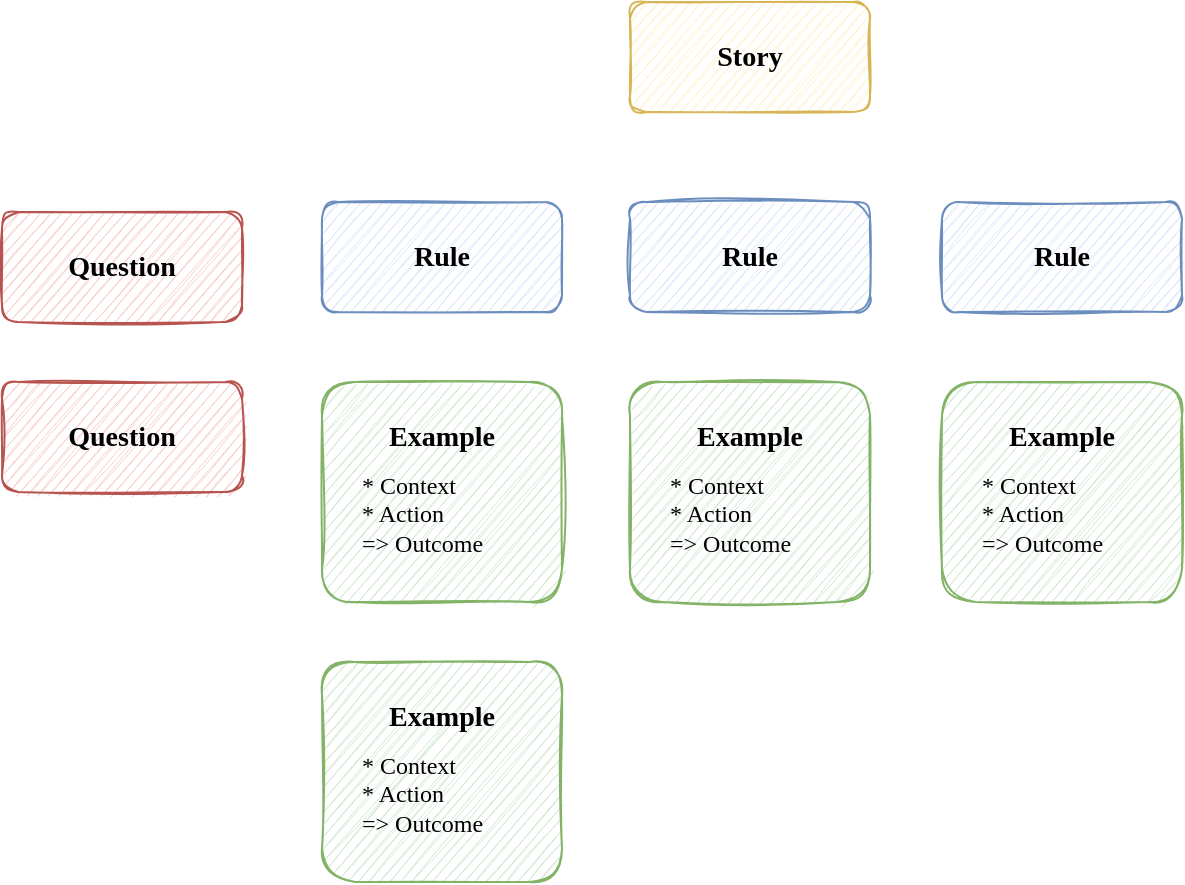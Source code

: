 <mxfile version="13.7.5" type="device"><diagram id="uNyqDz_3hVKWVPUpZa8R" name="Page-1"><mxGraphModel dx="1422" dy="755" grid="1" gridSize="20" guides="1" tooltips="1" connect="0" arrows="0" fold="1" page="1" pageScale="1" pageWidth="827" pageHeight="1169" math="0" shadow="0"><root><mxCell id="0"/><mxCell id="1" parent="0"/><mxCell id="gp1uWrBKi1fNElV73Mrq-19" value="&lt;h3&gt;&lt;font face=&quot;Comic Sans MS&quot;&gt;Rule&lt;/font&gt;&lt;/h3&gt;" style="whiteSpace=wrap;html=1;fillColor=#dae8fc;strokeColor=#6c8ebf;spacing=0;spacingLeft=15;spacingRight=15;verticalAlign=top;align=center;connectable=0;rotatable=0;allowArrows=0;autosize=0;rounded=1;sketch=1;" parent="1" vertex="1"><mxGeometry x="200" y="160" width="120" height="55" as="geometry"/></mxCell><mxCell id="pQMN6Jeta1yf3yZPkE06-4" value="&lt;h3&gt;&lt;font face=&quot;Comic Sans MS&quot;&gt;Rule&lt;/font&gt;&lt;/h3&gt;" style="whiteSpace=wrap;html=1;fillColor=#dae8fc;strokeColor=#6c8ebf;spacing=0;spacingLeft=15;spacingRight=15;verticalAlign=top;align=center;connectable=0;rotatable=0;allowArrows=0;autosize=0;rounded=1;sketch=1;" parent="1" vertex="1"><mxGeometry x="354" y="160" width="120" height="55" as="geometry"/></mxCell><mxCell id="pQMN6Jeta1yf3yZPkE06-5" value="&lt;h3&gt;&lt;font face=&quot;Comic Sans MS&quot;&gt;Rule&lt;/font&gt;&lt;/h3&gt;" style="whiteSpace=wrap;html=1;fillColor=#dae8fc;strokeColor=#6c8ebf;spacing=0;spacingLeft=15;spacingRight=15;verticalAlign=top;align=center;connectable=0;rotatable=0;allowArrows=0;autosize=0;comic=0;rounded=1;sketch=1;" parent="1" vertex="1"><mxGeometry x="510" y="160" width="120" height="55" as="geometry"/></mxCell><mxCell id="pQMN6Jeta1yf3yZPkE06-7" value="&lt;h3&gt;&lt;font face=&quot;Comic Sans MS&quot;&gt;Example&lt;/font&gt;&lt;/h3&gt;" style="whiteSpace=wrap;html=1;fillColor=#d5e8d4;strokeColor=#82b366;spacing=0;labelPosition=center;verticalLabelPosition=middle;align=center;verticalAlign=top;spacingTop=0;spacingLeft=10;spacingRight=10;horizontal=1;connectable=0;rotatable=0;container=1;dropTarget=1;collapsible=0;recursiveResize=0;comic=0;rounded=1;sketch=1;" parent="1" vertex="1"><mxGeometry x="200" y="250" width="120" height="110" as="geometry"/></mxCell><mxCell id="pQMN6Jeta1yf3yZPkE06-8" value="&lt;div&gt;&lt;font face=&quot;Comic Sans MS&quot;&gt;* Context&amp;nbsp;&lt;/font&gt;&lt;/div&gt;&lt;div&gt;&lt;span style=&quot;font-family: &amp;#34;comic sans ms&amp;#34;&quot;&gt;* Action&lt;/span&gt;&lt;/div&gt;&lt;div&gt;&lt;span style=&quot;font-family: &amp;#34;comic sans ms&amp;#34;&quot;&gt;=&amp;gt; Outcome&lt;br&gt;&lt;/span&gt;&lt;/div&gt;" style="text;html=1;strokeColor=none;fillColor=none;align=left;verticalAlign=top;whiteSpace=wrap;comic=0;rotatable=0;connectable=0;spacing=0;expand=1;part=0;resizable=0;resizeWidth=0;autosize=1;cloneable=0;deletable=0;allowArrows=0;movable=1;movableLabel=0;resizeHeight=0;rounded=1;sketch=1;" parent="pQMN6Jeta1yf3yZPkE06-7" vertex="1"><mxGeometry x="20.0" y="40.005" width="80" height="50" as="geometry"/></mxCell><mxCell id="pQMN6Jeta1yf3yZPkE06-9" value="&lt;h3&gt;&lt;font face=&quot;Comic Sans MS&quot;&gt;Example&lt;/font&gt;&lt;/h3&gt;" style="whiteSpace=wrap;html=1;fillColor=#d5e8d4;strokeColor=#82b366;spacing=0;labelPosition=center;verticalLabelPosition=middle;align=center;verticalAlign=top;spacingTop=0;spacingLeft=10;spacingRight=10;horizontal=1;connectable=0;rotatable=0;container=1;dropTarget=1;collapsible=0;recursiveResize=0;comic=0;rounded=1;sketch=1;" parent="1" vertex="1"><mxGeometry x="354" y="250" width="120" height="110" as="geometry"/></mxCell><mxCell id="pQMN6Jeta1yf3yZPkE06-10" value="&lt;div&gt;&lt;font face=&quot;Comic Sans MS&quot;&gt;* Context&amp;nbsp;&lt;/font&gt;&lt;/div&gt;&lt;div&gt;&lt;span style=&quot;font-family: &amp;#34;comic sans ms&amp;#34;&quot;&gt;* Action&lt;/span&gt;&lt;/div&gt;&lt;div&gt;&lt;span style=&quot;font-family: &amp;#34;comic sans ms&amp;#34;&quot;&gt;=&amp;gt; Outcome&lt;br&gt;&lt;/span&gt;&lt;/div&gt;" style="text;html=1;strokeColor=none;fillColor=none;align=left;verticalAlign=top;whiteSpace=wrap;comic=0;rotatable=0;connectable=0;spacing=0;expand=1;part=0;resizable=0;resizeWidth=0;autosize=1;cloneable=0;deletable=0;allowArrows=0;movable=1;movableLabel=0;resizeHeight=0;rounded=1;sketch=1;" parent="pQMN6Jeta1yf3yZPkE06-9" vertex="1"><mxGeometry x="20.0" y="40.005" width="80" height="50" as="geometry"/></mxCell><mxCell id="pQMN6Jeta1yf3yZPkE06-11" value="&lt;h3&gt;&lt;font face=&quot;Comic Sans MS&quot;&gt;Example&lt;/font&gt;&lt;/h3&gt;" style="whiteSpace=wrap;html=1;fillColor=#d5e8d4;strokeColor=#82b366;spacing=0;labelPosition=center;verticalLabelPosition=middle;align=center;verticalAlign=top;spacingTop=0;spacingLeft=10;spacingRight=10;horizontal=1;connectable=0;rotatable=0;container=1;dropTarget=1;collapsible=0;recursiveResize=0;comic=0;metaEdit=0;rounded=1;sketch=1;" parent="1" vertex="1"><mxGeometry x="510" y="250" width="120" height="110" as="geometry"/></mxCell><mxCell id="pQMN6Jeta1yf3yZPkE06-12" value="&lt;div&gt;&lt;font face=&quot;Comic Sans MS&quot;&gt;* Context&amp;nbsp;&lt;/font&gt;&lt;/div&gt;&lt;div&gt;&lt;span style=&quot;font-family: &amp;#34;comic sans ms&amp;#34;&quot;&gt;* Action&lt;/span&gt;&lt;/div&gt;&lt;div&gt;&lt;span style=&quot;font-family: &amp;#34;comic sans ms&amp;#34;&quot;&gt;=&amp;gt; Outcome&lt;br&gt;&lt;/span&gt;&lt;/div&gt;" style="text;html=1;strokeColor=none;fillColor=none;align=left;verticalAlign=top;whiteSpace=wrap;comic=0;rotatable=0;connectable=0;spacing=0;expand=1;part=0;resizable=0;resizeWidth=0;autosize=1;cloneable=0;deletable=0;allowArrows=0;movable=1;movableLabel=0;resizeHeight=0;rounded=1;sketch=1;" parent="pQMN6Jeta1yf3yZPkE06-11" vertex="1"><mxGeometry x="20.0" y="40.005" width="80" height="50" as="geometry"/></mxCell><mxCell id="pQMN6Jeta1yf3yZPkE06-13" value="&lt;h3&gt;&lt;font face=&quot;Comic Sans MS&quot;&gt;Example&lt;/font&gt;&lt;/h3&gt;" style="whiteSpace=wrap;html=1;fillColor=#d5e8d4;strokeColor=#82b366;spacing=0;labelPosition=center;verticalLabelPosition=middle;align=center;verticalAlign=top;spacingTop=0;spacingLeft=10;spacingRight=10;horizontal=1;connectable=0;rotatable=0;container=1;dropTarget=1;collapsible=0;recursiveResize=0;comic=0;rounded=1;sketch=1;" parent="1" vertex="1"><mxGeometry x="200" y="390" width="120" height="110" as="geometry"/></mxCell><mxCell id="pQMN6Jeta1yf3yZPkE06-14" value="&lt;div&gt;&lt;font face=&quot;Comic Sans MS&quot;&gt;* Context&amp;nbsp;&lt;/font&gt;&lt;/div&gt;&lt;div&gt;&lt;span style=&quot;font-family: &amp;#34;comic sans ms&amp;#34;&quot;&gt;* Action&lt;/span&gt;&lt;/div&gt;&lt;div&gt;&lt;span style=&quot;font-family: &amp;#34;comic sans ms&amp;#34;&quot;&gt;=&amp;gt; Outcome&lt;br&gt;&lt;/span&gt;&lt;/div&gt;" style="text;html=1;strokeColor=none;fillColor=none;align=left;verticalAlign=top;whiteSpace=wrap;comic=0;rotatable=0;connectable=0;spacing=0;expand=1;part=0;resizable=0;resizeWidth=0;autosize=1;cloneable=0;deletable=0;allowArrows=0;movable=1;movableLabel=0;resizeHeight=0;rounded=1;sketch=1;" parent="pQMN6Jeta1yf3yZPkE06-13" vertex="1"><mxGeometry x="20.0" y="40.005" width="80" height="50" as="geometry"/></mxCell><mxCell id="k4HxQQZvDwqLy0N491mC-1" value="&lt;h3 style=&quot;text-align: justify&quot;&gt;&lt;font face=&quot;Comic Sans MS&quot;&gt;Story&lt;/font&gt;&lt;/h3&gt;" style="rounded=1;whiteSpace=wrap;html=1;fillColor=#fff2cc;strokeColor=#d6b656;spacing=0;verticalAlign=top;spacingLeft=15;spacingRight=15;spacingBottom=0;align=center;connectable=0;rotatable=0;allowArrows=0;autosize=0;comic=0;jiggle=1;glass=0;sketch=1;" vertex="1" parent="1"><mxGeometry x="354" y="60" width="120" height="55" as="geometry"/></mxCell><mxCell id="k4HxQQZvDwqLy0N491mC-2" value="&lt;h3 style=&quot;text-align: justify&quot;&gt;&lt;font face=&quot;Comic Sans MS&quot;&gt;Question&lt;/font&gt;&lt;/h3&gt;" style="rounded=1;whiteSpace=wrap;html=1;fillColor=#f8cecc;strokeColor=#b85450;spacing=0;verticalAlign=top;spacingLeft=15;spacingRight=15;spacingBottom=0;align=center;connectable=0;portConstraintRotation=0;rotatable=0;treeFolding=0;treeMoving=0;comic=0;resizeHeight=0;resizable=1;movableLabel=0;resizeWidth=0;metaEdit=0;collapsible=0;allowArrows=0;autosize=0;glass=0;sketch=1;" vertex="1" parent="1"><mxGeometry x="40" y="165" width="120" height="55" as="geometry"/></mxCell><mxCell id="k4HxQQZvDwqLy0N491mC-4" value="&lt;h3 style=&quot;text-align: justify&quot;&gt;&lt;font face=&quot;Comic Sans MS&quot;&gt;Question&lt;/font&gt;&lt;/h3&gt;" style="rounded=1;whiteSpace=wrap;html=1;fillColor=#f8cecc;strokeColor=#b85450;spacing=0;verticalAlign=top;spacingLeft=15;spacingRight=15;spacingBottom=0;align=center;connectable=0;portConstraintRotation=0;rotatable=0;treeFolding=0;treeMoving=0;comic=0;resizeHeight=0;resizable=1;movableLabel=0;resizeWidth=0;metaEdit=0;collapsible=0;allowArrows=0;autosize=0;glass=0;sketch=1;" vertex="1" parent="1"><mxGeometry x="40" y="250" width="120" height="55" as="geometry"/></mxCell></root></mxGraphModel></diagram></mxfile>
